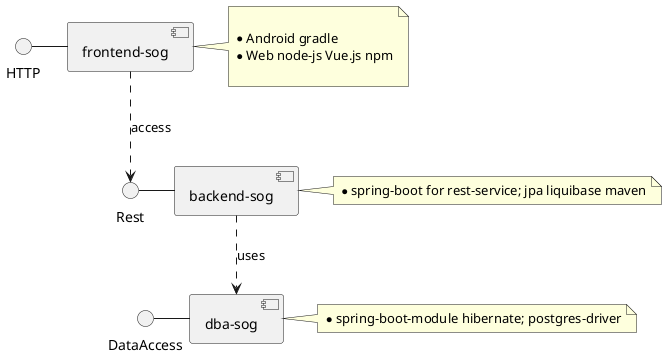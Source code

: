 @startuml
DataAccess - [dba-sog]
Rest - [backend-sog]
[backend-sog] ..> [dba-sog] : uses
HTTP - [frontend-sog]
[frontend-sog] ..> Rest : access

note right of [frontend-sog]

  * Android gradle
  * Web node-js Vue.js npm

end note

note right of [backend-sog]
  * spring-boot for rest-service; jpa liquibase maven
end note

note right of [dba-sog]
  * spring-boot-module hibernate; postgres-driver
end note

@enduml